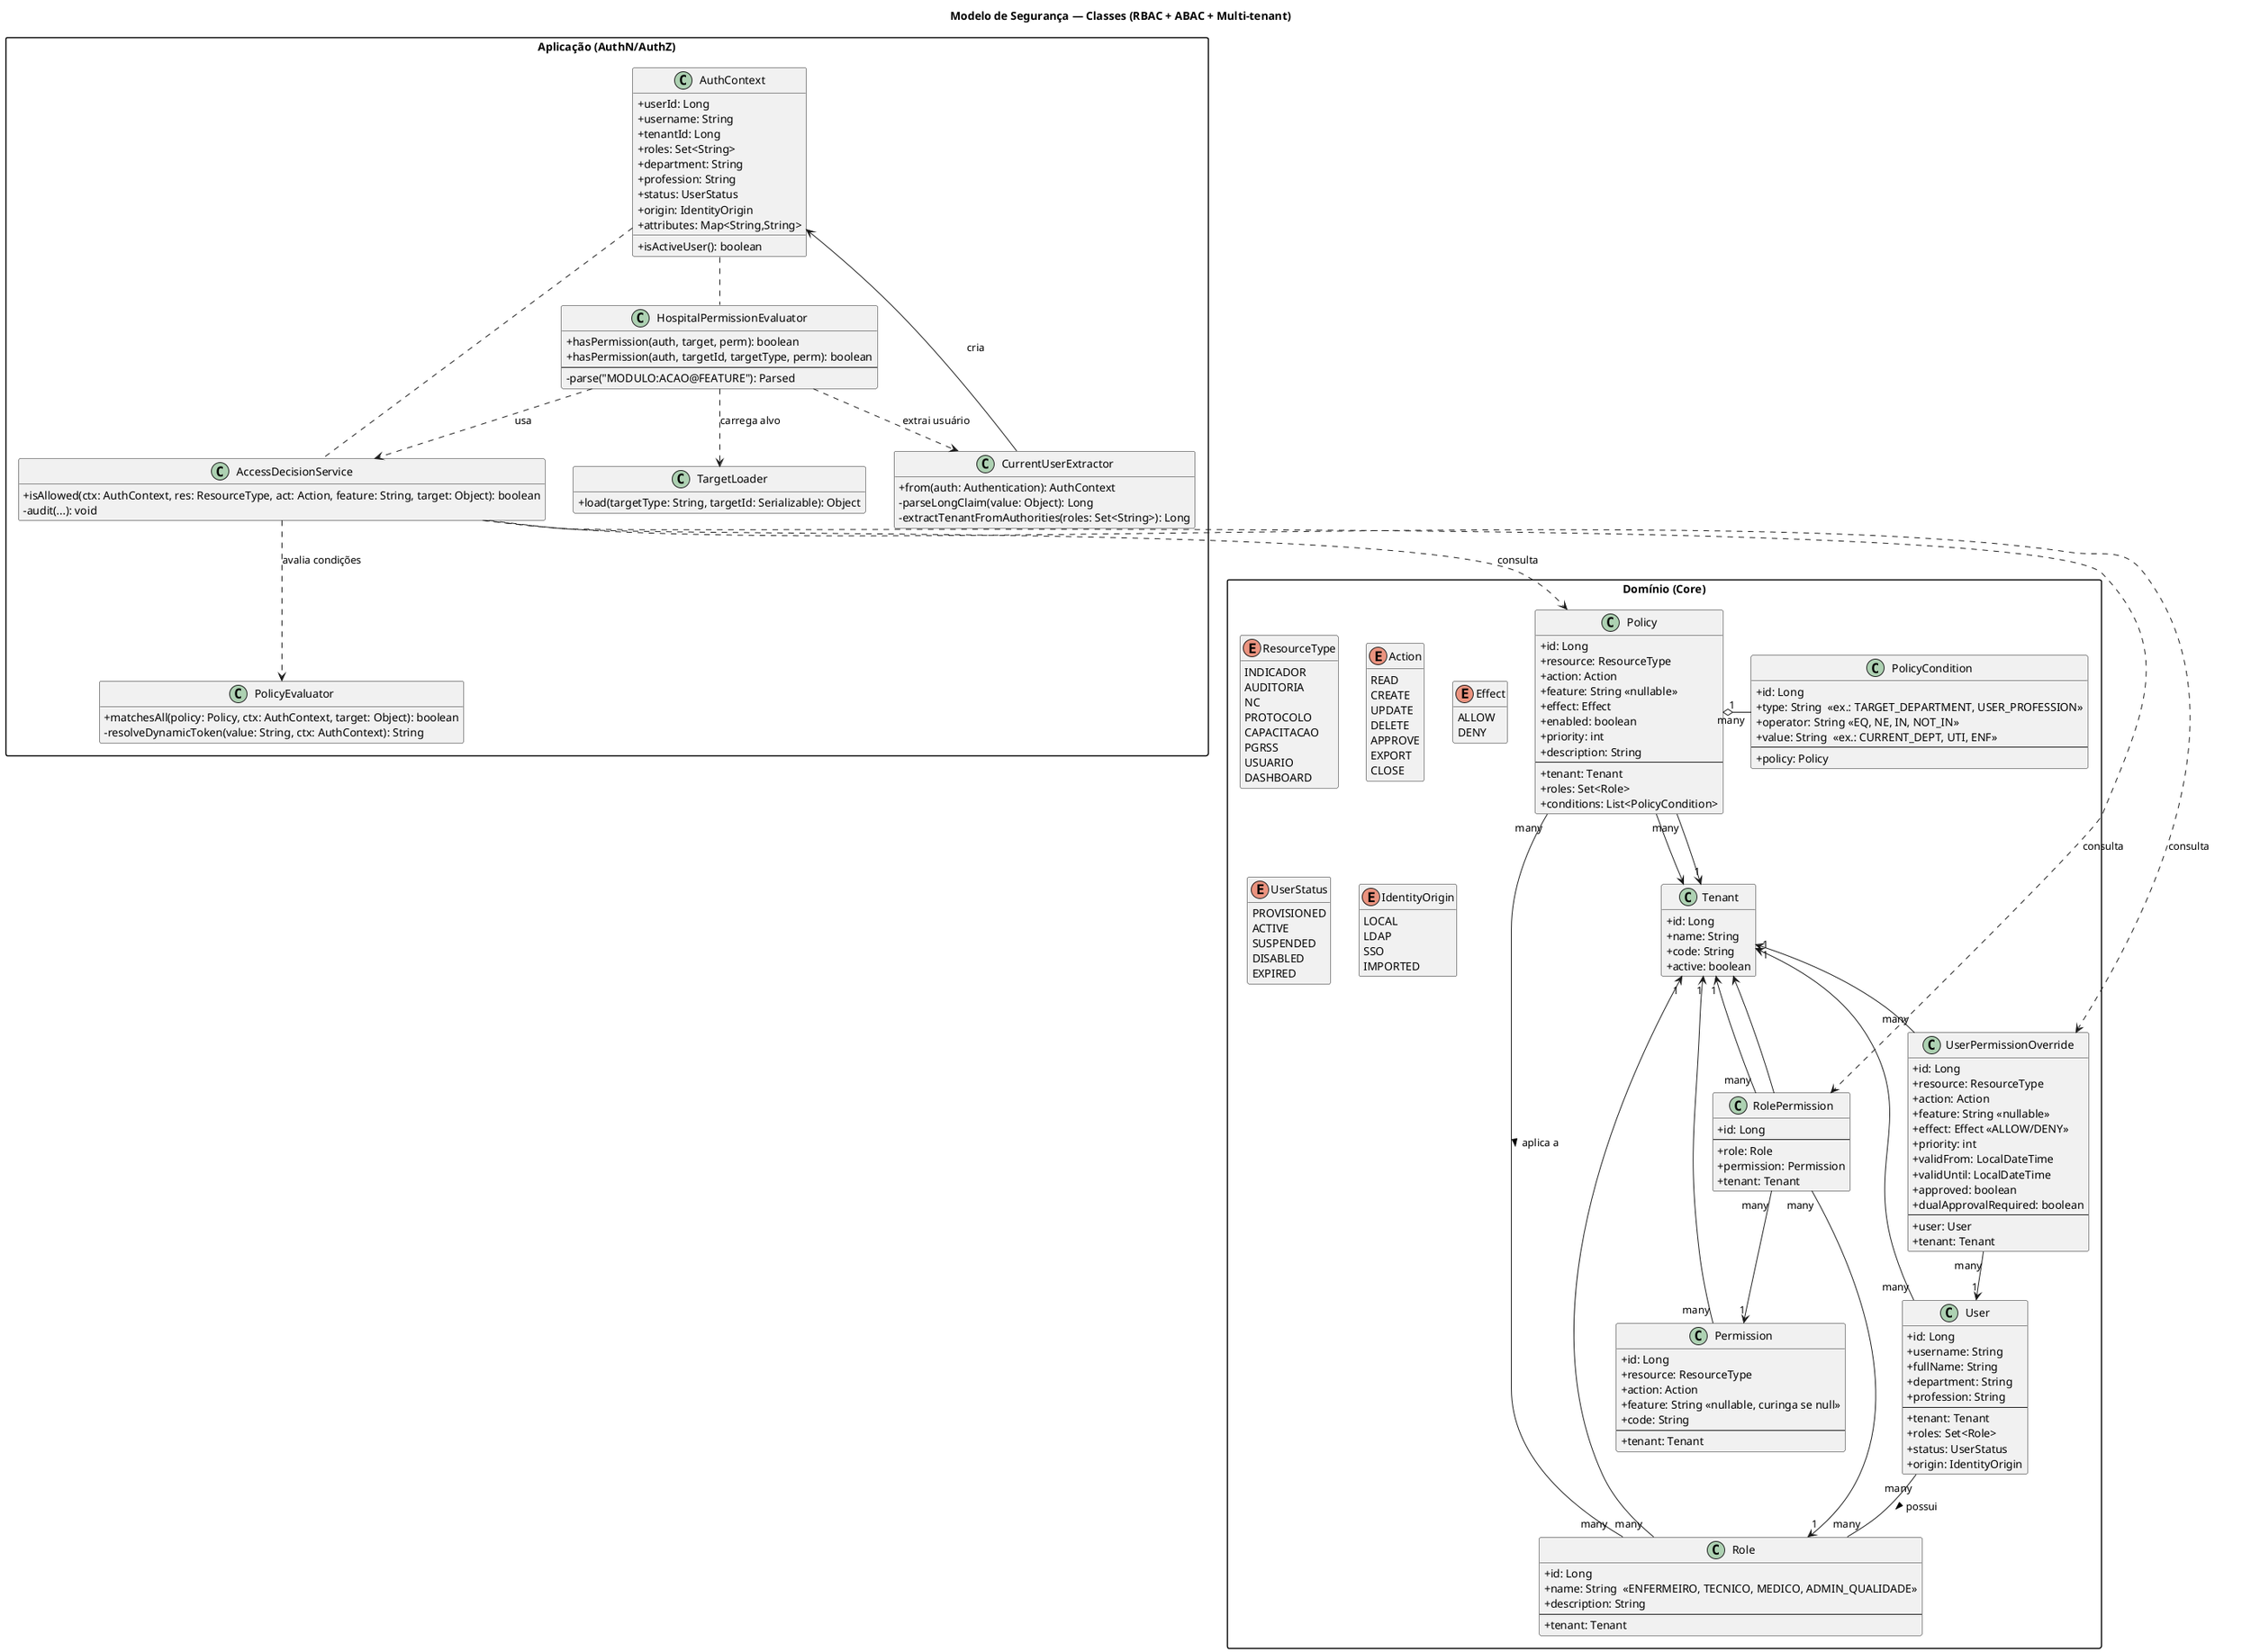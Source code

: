 @startuml
skinparam classAttributeIconSize 0
skinparam packageStyle rectangle
hide empty members

title Modelo de Segurança — Classes (RBAC + ABAC + Multi-tenant)

package "Domínio (Core)" {
  class Tenant {
    +id: Long
    +name: String
    +code: String
    +active: boolean
  }

  class User {
    +id: Long
    +username: String
    +fullName: String
    +department: String
    +profession: String
    --
    +tenant: Tenant
    +roles: Set<Role>
    +status: UserStatus
    +origin: IdentityOrigin
  }

  class Role {
    +id: Long
    +name: String  <<ENFERMEIRO, TECNICO, MEDICO, ADMIN_QUALIDADE>>
    +description: String
    --
    +tenant: Tenant
  }

  class Permission {
    +id: Long
    +resource: ResourceType
    +action: Action
    +feature: String <<nullable, curinga se null>>
    +code: String
    --
    +tenant: Tenant
  }

  class RolePermission {
    +id: Long
    --
    +role: Role
    +permission: Permission
    +tenant: Tenant
  }

  class UserPermissionOverride {
    +id: Long
    +resource: ResourceType
    +action: Action
    +feature: String <<nullable>>
    +effect: Effect <<ALLOW/DENY>>
    +priority: int
    +validFrom: LocalDateTime
    +validUntil: LocalDateTime
    +approved: boolean
    +dualApprovalRequired: boolean
    --
    +user: User
    +tenant: Tenant
  }

  class Policy {
    +id: Long
    +resource: ResourceType
    +action: Action
    +feature: String <<nullable>>
    +effect: Effect
    +enabled: boolean
    +priority: int
    +description: String
    --
    +tenant: Tenant
    +roles: Set<Role>
    +conditions: List<PolicyCondition>
  }

  class PolicyCondition {
    +id: Long
    +type: String  <<ex.: TARGET_DEPARTMENT, USER_PROFESSION>>
    +operator: String <<EQ, NE, IN, NOT_IN>>
    +value: String  <<ex.: CURRENT_DEPT, UTI, ENF>>
    --
    +policy: Policy
  }

  enum ResourceType {
    INDICADOR
    AUDITORIA
    NC
    PROTOCOLO
    CAPACITACAO
    PGRSS
    USUARIO
    DASHBOARD
  }

  enum Action {
    READ
    CREATE
    UPDATE
    DELETE
    APPROVE
    EXPORT
    CLOSE
  }

  enum Effect {
    ALLOW
    DENY
  }

  enum UserStatus {
    PROVISIONED
    ACTIVE
    SUSPENDED
    DISABLED
    EXPIRED
  }

  enum IdentityOrigin {
    LOCAL
    LDAP
    SSO
    IMPORTED
  }
}

package "Aplicação (AuthN/AuthZ)" {
  class AuthContext {
    +userId: Long
    +username: String
    +tenantId: Long
    +roles: Set<String>
    +department: String
    +profession: String
    +status: UserStatus
    +origin: IdentityOrigin
    +attributes: Map<String,String>
    +isActiveUser(): boolean
  }

  class HospitalPermissionEvaluator {
    +hasPermission(auth, target, perm): boolean
    +hasPermission(auth, targetId, targetType, perm): boolean
    --
    -parse("MODULO:ACAO@FEATURE"): Parsed
  }

  class AccessDecisionService {
    +isAllowed(ctx: AuthContext, res: ResourceType, act: Action, feature: String, target: Object): boolean
    -audit(...): void
  }

  class PolicyEvaluator {
    +matchesAll(policy: Policy, ctx: AuthContext, target: Object): boolean
    -resolveDynamicToken(value: String, ctx: AuthContext): String
  }

  class TargetLoader {
    +load(targetType: String, targetId: Serializable): Object
  }

  class CurrentUserExtractor {
    +from(auth: Authentication): AuthContext
    -parseLongClaim(value: Object): Long
    -extractTenantFromAuthorities(roles: Set<String>): Long
  }
}

' ======= Relacionamentos =======

' Multi-tenant
Tenant "1" <-- "many" User
Tenant "1" <-- "many" Role
Tenant "1" <-- "many" Permission
Tenant "1" <-- "many" RolePermission
Tenant "1" <-- "many" UserPermissionOverride
Tenant "1" <-- "many" Policy
Policy "1" o- "many" PolicyCondition

' RBAC
User "many" -- "many" Role : possui >
RolePermission "many" --> "1" Role
RolePermission "many" --> "1" Permission
RolePermission --> Tenant

' Overrides (por usuário)
UserPermissionOverride "many" --> "1" User

' Policies (ABAC)
Policy "many" -- "many" Role : aplica a >
Policy --> Tenant

' Aplicação
HospitalPermissionEvaluator ..> AccessDecisionService : usa
HospitalPermissionEvaluator ..> TargetLoader : carrega alvo
HospitalPermissionEvaluator ..> CurrentUserExtractor : extrai usuário
AccessDecisionService ..> PolicyEvaluator : avalia condições
AccessDecisionService ..> Policy : consulta
AccessDecisionService ..> RolePermission : consulta
AccessDecisionService ..> UserPermissionOverride : consulta
AuthContext .. HospitalPermissionEvaluator
AuthContext .. AccessDecisionService
CurrentUserExtractor --> AuthContext : cria
@enduml

